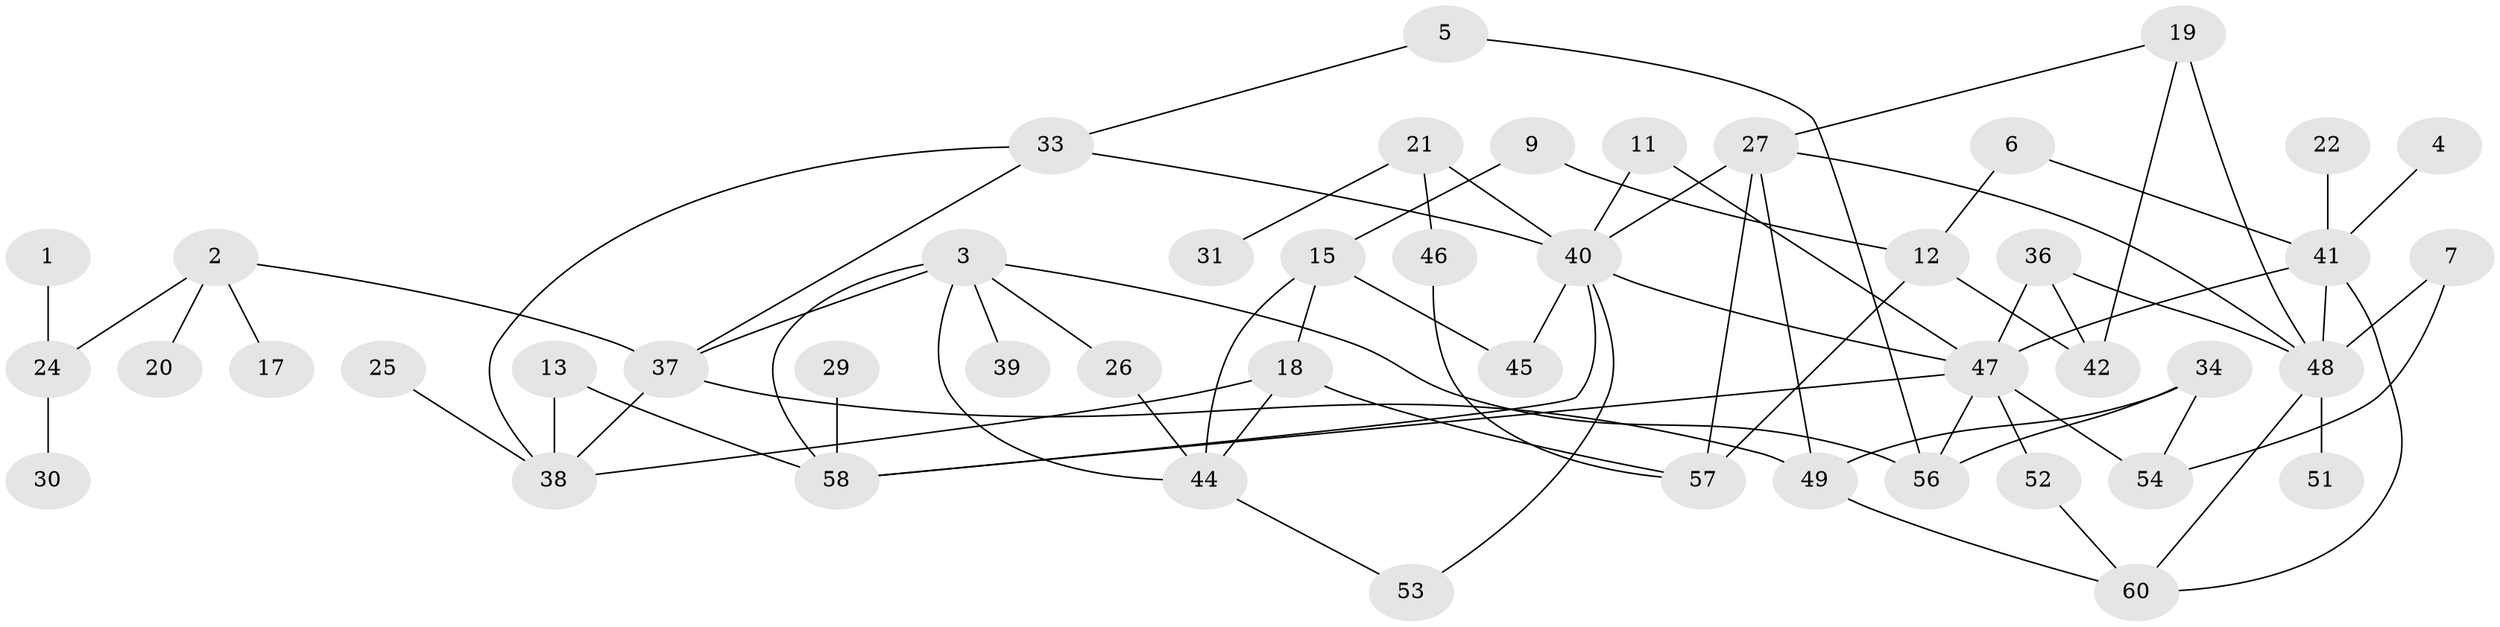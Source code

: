 // original degree distribution, {2: 0.30833333333333335, 5: 0.025, 3: 0.18333333333333332, 1: 0.25833333333333336, 4: 0.13333333333333333, 0: 0.06666666666666667, 7: 0.016666666666666666, 6: 0.008333333333333333}
// Generated by graph-tools (version 1.1) at 2025/25/03/09/25 03:25:24]
// undirected, 48 vertices, 75 edges
graph export_dot {
graph [start="1"]
  node [color=gray90,style=filled];
  1;
  2;
  3;
  4;
  5;
  6;
  7;
  9;
  11;
  12;
  13;
  15;
  17;
  18;
  19;
  20;
  21;
  22;
  24;
  25;
  26;
  27;
  29;
  30;
  31;
  33;
  34;
  36;
  37;
  38;
  39;
  40;
  41;
  42;
  44;
  45;
  46;
  47;
  48;
  49;
  51;
  52;
  53;
  54;
  56;
  57;
  58;
  60;
  1 -- 24 [weight=1.0];
  2 -- 17 [weight=1.0];
  2 -- 20 [weight=1.0];
  2 -- 24 [weight=1.0];
  2 -- 37 [weight=1.0];
  3 -- 26 [weight=1.0];
  3 -- 37 [weight=1.0];
  3 -- 39 [weight=1.0];
  3 -- 44 [weight=1.0];
  3 -- 56 [weight=1.0];
  3 -- 58 [weight=1.0];
  4 -- 41 [weight=1.0];
  5 -- 33 [weight=1.0];
  5 -- 56 [weight=1.0];
  6 -- 12 [weight=1.0];
  6 -- 41 [weight=1.0];
  7 -- 48 [weight=1.0];
  7 -- 54 [weight=1.0];
  9 -- 12 [weight=1.0];
  9 -- 15 [weight=1.0];
  11 -- 40 [weight=1.0];
  11 -- 47 [weight=1.0];
  12 -- 42 [weight=1.0];
  12 -- 57 [weight=1.0];
  13 -- 38 [weight=1.0];
  13 -- 58 [weight=1.0];
  15 -- 18 [weight=1.0];
  15 -- 44 [weight=1.0];
  15 -- 45 [weight=1.0];
  18 -- 38 [weight=1.0];
  18 -- 44 [weight=1.0];
  18 -- 57 [weight=1.0];
  19 -- 27 [weight=1.0];
  19 -- 42 [weight=1.0];
  19 -- 48 [weight=1.0];
  21 -- 31 [weight=1.0];
  21 -- 40 [weight=1.0];
  21 -- 46 [weight=1.0];
  22 -- 41 [weight=1.0];
  24 -- 30 [weight=1.0];
  25 -- 38 [weight=1.0];
  26 -- 44 [weight=1.0];
  27 -- 40 [weight=1.0];
  27 -- 48 [weight=1.0];
  27 -- 49 [weight=1.0];
  27 -- 57 [weight=1.0];
  29 -- 58 [weight=1.0];
  33 -- 37 [weight=1.0];
  33 -- 38 [weight=1.0];
  33 -- 40 [weight=1.0];
  34 -- 49 [weight=1.0];
  34 -- 54 [weight=1.0];
  34 -- 56 [weight=1.0];
  36 -- 42 [weight=1.0];
  36 -- 47 [weight=1.0];
  36 -- 48 [weight=1.0];
  37 -- 38 [weight=1.0];
  37 -- 49 [weight=1.0];
  40 -- 45 [weight=1.0];
  40 -- 47 [weight=1.0];
  40 -- 53 [weight=1.0];
  40 -- 58 [weight=1.0];
  41 -- 47 [weight=1.0];
  41 -- 48 [weight=1.0];
  41 -- 60 [weight=1.0];
  44 -- 53 [weight=1.0];
  46 -- 57 [weight=1.0];
  47 -- 52 [weight=1.0];
  47 -- 54 [weight=1.0];
  47 -- 56 [weight=1.0];
  47 -- 58 [weight=1.0];
  48 -- 51 [weight=1.0];
  48 -- 60 [weight=1.0];
  49 -- 60 [weight=1.0];
  52 -- 60 [weight=1.0];
}
